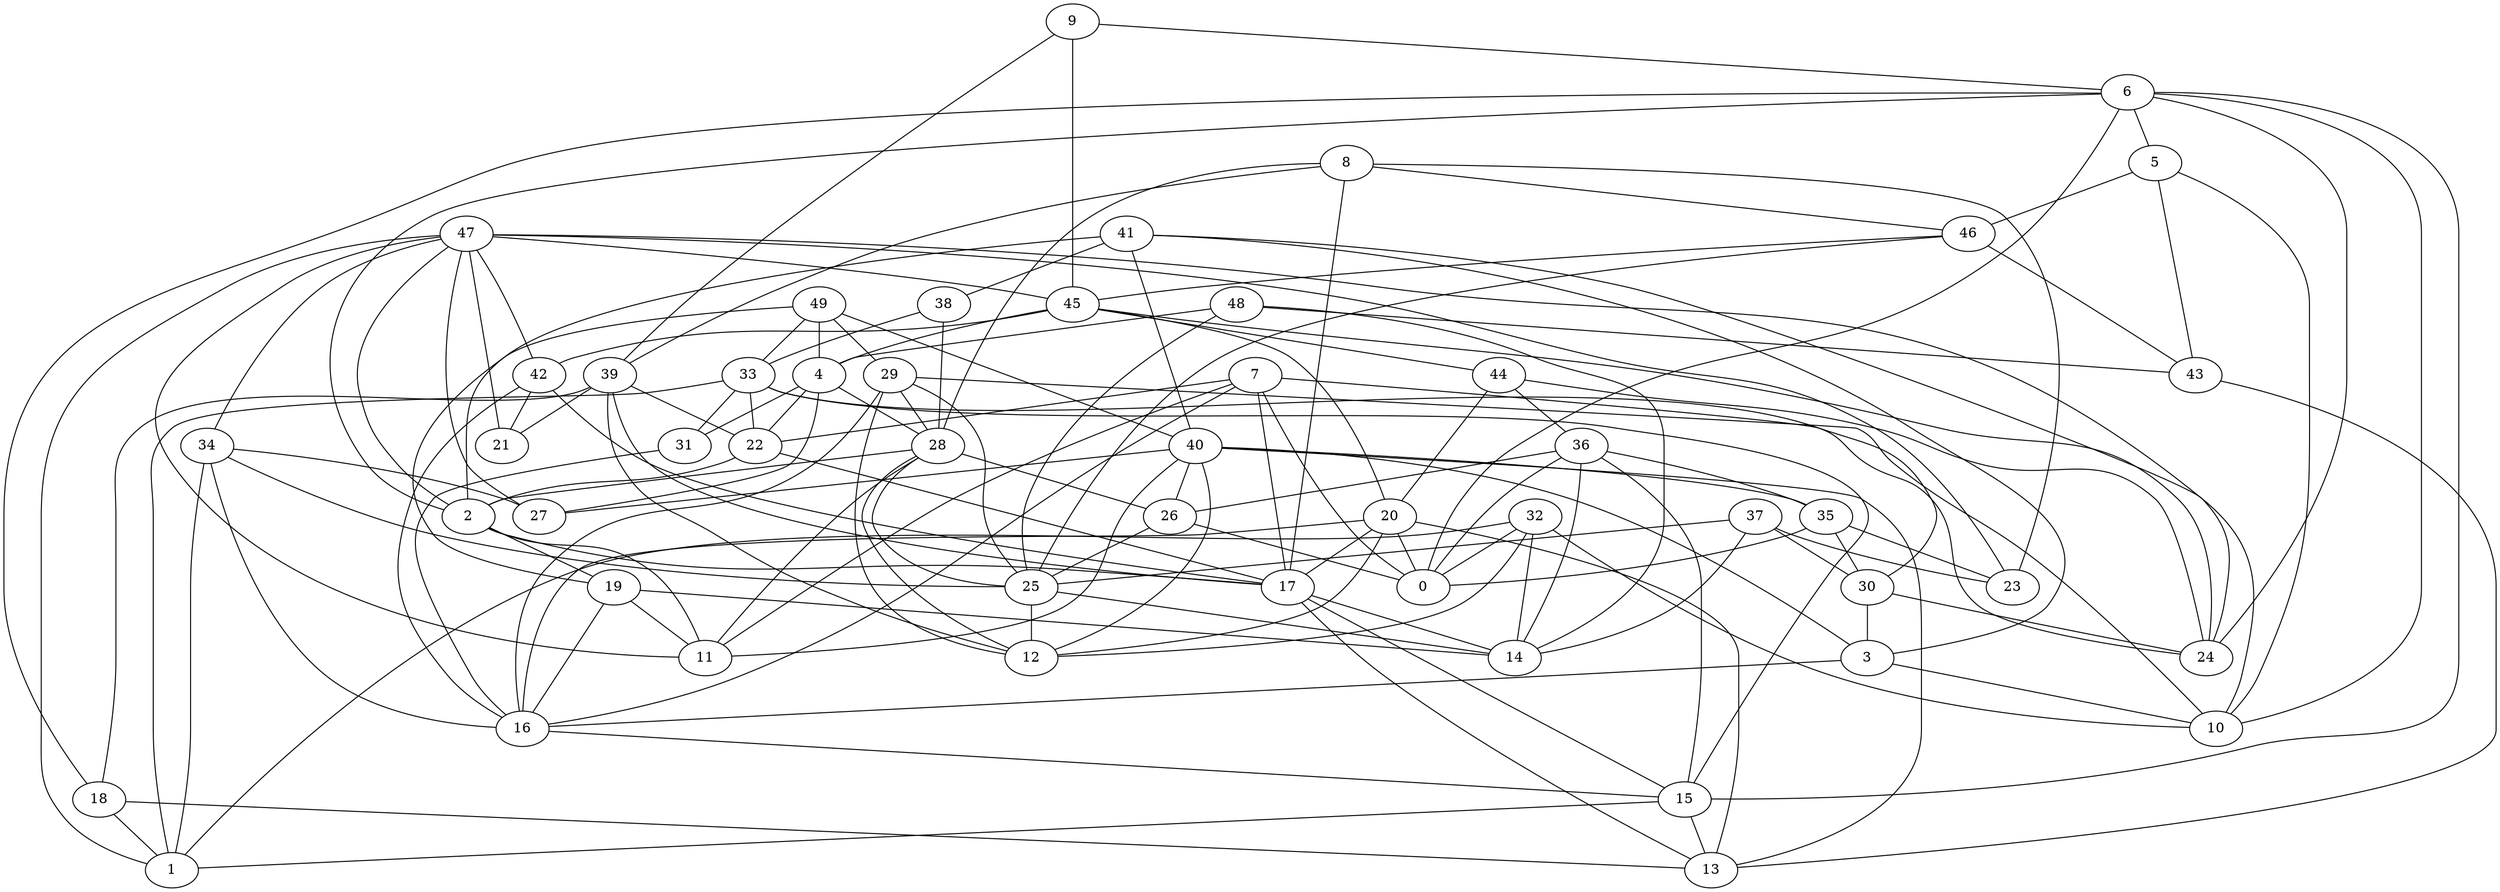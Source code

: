 digraph GG_graph {

subgraph G_graph {
edge [color = black]
"38" -> "28" [dir = none]
"38" -> "33" [dir = none]
"9" -> "39" [dir = none]
"9" -> "6" [dir = none]
"9" -> "45" [dir = none]
"18" -> "1" [dir = none]
"18" -> "13" [dir = none]
"46" -> "25" [dir = none]
"46" -> "43" [dir = none]
"46" -> "45" [dir = none]
"5" -> "10" [dir = none]
"5" -> "43" [dir = none]
"5" -> "46" [dir = none]
"43" -> "13" [dir = none]
"49" -> "29" [dir = none]
"49" -> "40" [dir = none]
"49" -> "4" [dir = none]
"49" -> "19" [dir = none]
"49" -> "33" [dir = none]
"42" -> "17" [dir = none]
"42" -> "21" [dir = none]
"42" -> "16" [dir = none]
"20" -> "13" [dir = none]
"20" -> "17" [dir = none]
"20" -> "12" [dir = none]
"20" -> "0" [dir = none]
"20" -> "16" [dir = none]
"35" -> "0" [dir = none]
"35" -> "23" [dir = none]
"35" -> "30" [dir = none]
"36" -> "15" [dir = none]
"36" -> "0" [dir = none]
"36" -> "14" [dir = none]
"36" -> "26" [dir = none]
"36" -> "35" [dir = none]
"44" -> "24" [dir = none]
"44" -> "20" [dir = none]
"44" -> "36" [dir = none]
"7" -> "0" [dir = none]
"7" -> "17" [dir = none]
"7" -> "11" [dir = none]
"7" -> "22" [dir = none]
"7" -> "30" [dir = none]
"7" -> "16" [dir = none]
"40" -> "3" [dir = none]
"40" -> "11" [dir = none]
"40" -> "13" [dir = none]
"40" -> "35" [dir = none]
"40" -> "26" [dir = none]
"40" -> "12" [dir = none]
"40" -> "27" [dir = none]
"17" -> "13" [dir = none]
"17" -> "14" [dir = none]
"17" -> "15" [dir = none]
"4" -> "27" [dir = none]
"4" -> "31" [dir = none]
"4" -> "28" [dir = none]
"4" -> "22" [dir = none]
"31" -> "16" [dir = none]
"22" -> "17" [dir = none]
"22" -> "2" [dir = none]
"2" -> "11" [dir = none]
"2" -> "17" [dir = none]
"2" -> "19" [dir = none]
"25" -> "12" [dir = none]
"25" -> "14" [dir = none]
"33" -> "1" [dir = none]
"33" -> "31" [dir = none]
"33" -> "24" [dir = none]
"33" -> "22" [dir = none]
"33" -> "15" [dir = none]
"45" -> "24" [dir = none]
"45" -> "44" [dir = none]
"45" -> "42" [dir = none]
"45" -> "20" [dir = none]
"45" -> "4" [dir = none]
"3" -> "10" [dir = none]
"3" -> "16" [dir = none]
"30" -> "3" [dir = none]
"30" -> "24" [dir = none]
"6" -> "18" [dir = none]
"6" -> "5" [dir = none]
"6" -> "0" [dir = none]
"6" -> "15" [dir = none]
"6" -> "10" [dir = none]
"6" -> "2" [dir = none]
"6" -> "24" [dir = none]
"19" -> "11" [dir = none]
"19" -> "16" [dir = none]
"19" -> "14" [dir = none]
"39" -> "18" [dir = none]
"39" -> "17" [dir = none]
"39" -> "22" [dir = none]
"39" -> "12" [dir = none]
"39" -> "21" [dir = none]
"48" -> "14" [dir = none]
"48" -> "4" [dir = none]
"48" -> "43" [dir = none]
"48" -> "25" [dir = none]
"37" -> "14" [dir = none]
"37" -> "30" [dir = none]
"37" -> "23" [dir = none]
"37" -> "25" [dir = none]
"32" -> "1" [dir = none]
"32" -> "14" [dir = none]
"32" -> "12" [dir = none]
"32" -> "10" [dir = none]
"32" -> "0" [dir = none]
"26" -> "0" [dir = none]
"26" -> "25" [dir = none]
"34" -> "16" [dir = none]
"34" -> "1" [dir = none]
"34" -> "27" [dir = none]
"34" -> "25" [dir = none]
"29" -> "12" [dir = none]
"29" -> "28" [dir = none]
"29" -> "16" [dir = none]
"29" -> "25" [dir = none]
"29" -> "10" [dir = none]
"15" -> "1" [dir = none]
"15" -> "13" [dir = none]
"28" -> "25" [dir = none]
"28" -> "2" [dir = none]
"28" -> "26" [dir = none]
"28" -> "12" [dir = none]
"28" -> "11" [dir = none]
"41" -> "24" [dir = none]
"41" -> "40" [dir = none]
"41" -> "3" [dir = none]
"41" -> "2" [dir = none]
"41" -> "38" [dir = none]
"16" -> "15" [dir = none]
"47" -> "21" [dir = none]
"47" -> "11" [dir = none]
"47" -> "23" [dir = none]
"47" -> "10" [dir = none]
"47" -> "42" [dir = none]
"47" -> "34" [dir = none]
"47" -> "1" [dir = none]
"47" -> "2" [dir = none]
"47" -> "45" [dir = none]
"47" -> "27" [dir = none]
"8" -> "39" [dir = none]
"8" -> "46" [dir = none]
"8" -> "28" [dir = none]
"8" -> "17" [dir = none]
"8" -> "23" [dir = none]
}

}
